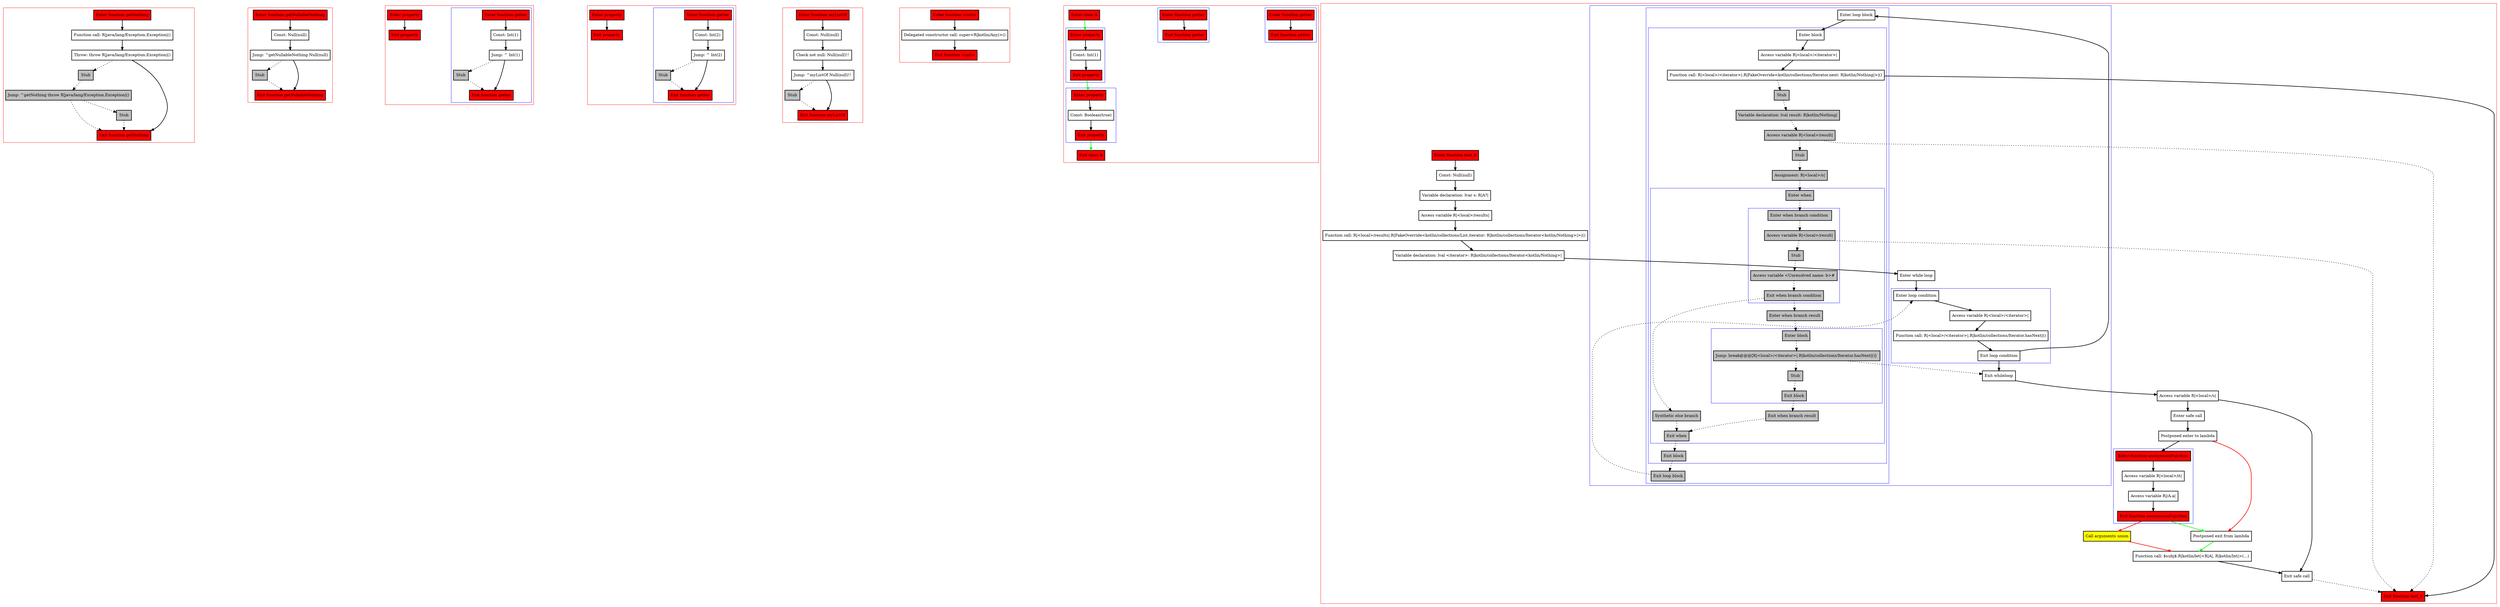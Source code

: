 digraph smartcastToNothing_kt {
    graph [nodesep=3]
    node [shape=box penwidth=2]
    edge [penwidth=2]

    subgraph cluster_0 {
        color=red
        0 [label="Enter function getNothing" style="filled" fillcolor=red];
        2 [label="Function call: R|java/lang/Exception.Exception|()"];
        3 [label="Throw: throw R|java/lang/Exception.Exception|()"];
        4 [label="Stub" style="filled" fillcolor=gray];
        5 [label="Jump: ^getNothing throw R|java/lang/Exception.Exception|()" style="filled" fillcolor=gray];
        6 [label="Stub" style="filled" fillcolor=gray];
        1 [label="Exit function getNothing" style="filled" fillcolor=red];
    }
    0 -> {2};
    2 -> {3};
    3 -> {1};
    3 -> {4} [style=dotted];
    4 -> {5} [style=dotted];
    5 -> {1 6} [style=dotted];
    6 -> {1} [style=dotted];

    subgraph cluster_1 {
        color=red
        7 [label="Enter function getNullableNothing" style="filled" fillcolor=red];
        9 [label="Const: Null(null)"];
        10 [label="Jump: ^getNullableNothing Null(null)"];
        11 [label="Stub" style="filled" fillcolor=gray];
        8 [label="Exit function getNullableNothing" style="filled" fillcolor=red];
    }
    7 -> {9};
    9 -> {10};
    10 -> {8};
    10 -> {11} [style=dotted];
    11 -> {8} [style=dotted];

    subgraph cluster_2 {
        color=red
        17 [label="Enter property" style="filled" fillcolor=red];
        subgraph cluster_3 {
            color=blue
            12 [label="Enter function getter" style="filled" fillcolor=red];
            14 [label="Const: Int(1)"];
            15 [label="Jump: ^ Int(1)"];
            16 [label="Stub" style="filled" fillcolor=gray];
            13 [label="Exit function getter" style="filled" fillcolor=red];
        }
        18 [label="Exit property" style="filled" fillcolor=red];
    }
    17 -> {18};
    12 -> {14};
    14 -> {15};
    15 -> {13};
    15 -> {16} [style=dotted];
    16 -> {13} [style=dotted];

    subgraph cluster_4 {
        color=red
        24 [label="Enter property" style="filled" fillcolor=red];
        subgraph cluster_5 {
            color=blue
            19 [label="Enter function getter" style="filled" fillcolor=red];
            21 [label="Const: Int(2)"];
            22 [label="Jump: ^ Int(2)"];
            23 [label="Stub" style="filled" fillcolor=gray];
            20 [label="Exit function getter" style="filled" fillcolor=red];
        }
        25 [label="Exit property" style="filled" fillcolor=red];
    }
    24 -> {25};
    19 -> {21};
    21 -> {22};
    22 -> {20};
    22 -> {23} [style=dotted];
    23 -> {20} [style=dotted];

    subgraph cluster_6 {
        color=red
        26 [label="Enter function myListOf" style="filled" fillcolor=red];
        28 [label="Const: Null(null)"];
        29 [label="Check not null: Null(null)!!"];
        30 [label="Jump: ^myListOf Null(null)!!"];
        31 [label="Stub" style="filled" fillcolor=gray];
        27 [label="Exit function myListOf" style="filled" fillcolor=red];
    }
    26 -> {28};
    28 -> {29};
    29 -> {30};
    30 -> {27};
    30 -> {31} [style=dotted];
    31 -> {27} [style=dotted];

    subgraph cluster_7 {
        color=red
        32 [label="Enter function <init>" style="filled" fillcolor=red];
        34 [label="Delegated constructor call: super<R|kotlin/Any|>()"];
        33 [label="Exit function <init>" style="filled" fillcolor=red];
    }
    32 -> {34};
    34 -> {33};

    subgraph cluster_8 {
        color=red
        45 [label="Enter class A" style="filled" fillcolor=red];
        subgraph cluster_9 {
            color=blue
            40 [label="Enter function getter" style="filled" fillcolor=red];
            41 [label="Exit function getter" style="filled" fillcolor=red];
        }
        subgraph cluster_10 {
            color=blue
            35 [label="Enter function getter" style="filled" fillcolor=red];
            36 [label="Exit function getter" style="filled" fillcolor=red];
        }
        subgraph cluster_11 {
            color=blue
            37 [label="Enter property" style="filled" fillcolor=red];
            39 [label="Const: Int(1)"];
            38 [label="Exit property" style="filled" fillcolor=red];
        }
        subgraph cluster_12 {
            color=blue
            42 [label="Enter property" style="filled" fillcolor=red];
            44 [label="Const: Boolean(true)"];
            43 [label="Exit property" style="filled" fillcolor=red];
        }
        46 [label="Exit class A" style="filled" fillcolor=red];
    }
    45 -> {37} [color=green];
    37 -> {39};
    38 -> {42} [color=green];
    39 -> {38};
    35 -> {36};
    42 -> {44};
    43 -> {46} [color=green];
    44 -> {43};
    40 -> {41};

    subgraph cluster_13 {
        color=red
        47 [label="Enter function test_0" style="filled" fillcolor=red];
        49 [label="Const: Null(null)"];
        50 [label="Variable declaration: lvar s: R|A?|"];
        51 [label="Access variable R|<local>/results|"];
        52 [label="Function call: R|<local>/results|.R|FakeOverride<kotlin/collections/List.iterator: R|kotlin/collections/Iterator<kotlin/Nothing>|>|()"];
        53 [label="Variable declaration: lval <iterator>: R|kotlin/collections/Iterator<kotlin/Nothing>|"];
        subgraph cluster_14 {
            color=blue
            54 [label="Enter while loop"];
            subgraph cluster_15 {
                color=blue
                56 [label="Enter loop condition"];
                57 [label="Access variable R|<local>/<iterator>|"];
                58 [label="Function call: R|<local>/<iterator>|.R|kotlin/collections/Iterator.hasNext|()"];
                59 [label="Exit loop condition"];
            }
            subgraph cluster_16 {
                color=blue
                60 [label="Enter loop block"];
                subgraph cluster_17 {
                    color=blue
                    61 [label="Enter block"];
                    62 [label="Access variable R|<local>/<iterator>|"];
                    63 [label="Function call: R|<local>/<iterator>|.R|FakeOverride<kotlin/collections/Iterator.next: R|kotlin/Nothing|>|()"];
                    64 [label="Stub" style="filled" fillcolor=gray];
                    65 [label="Variable declaration: lval result: R|kotlin/Nothing|" style="filled" fillcolor=gray];
                    66 [label="Access variable R|<local>/result|" style="filled" fillcolor=gray];
                    67 [label="Stub" style="filled" fillcolor=gray];
                    68 [label="Assignment: R|<local>/s|" style="filled" fillcolor=gray];
                    subgraph cluster_18 {
                        color=blue
                        69 [label="Enter when" style="filled" fillcolor=gray];
                        subgraph cluster_19 {
                            color=blue
                            71 [label="Enter when branch condition " style="filled" fillcolor=gray];
                            72 [label="Access variable R|<local>/result|" style="filled" fillcolor=gray];
                            73 [label="Stub" style="filled" fillcolor=gray];
                            74 [label="Access variable <Unresolved name: b>#" style="filled" fillcolor=gray];
                            75 [label="Exit when branch condition" style="filled" fillcolor=gray];
                        }
                        82 [label="Synthetic else branch" style="filled" fillcolor=gray];
                        76 [label="Enter when branch result" style="filled" fillcolor=gray];
                        subgraph cluster_20 {
                            color=blue
                            77 [label="Enter block" style="filled" fillcolor=gray];
                            78 [label="Jump: break@@@[R|<local>/<iterator>|.R|kotlin/collections/Iterator.hasNext|()] " style="filled" fillcolor=gray];
                            79 [label="Stub" style="filled" fillcolor=gray];
                            80 [label="Exit block" style="filled" fillcolor=gray];
                        }
                        81 [label="Exit when branch result" style="filled" fillcolor=gray];
                        70 [label="Exit when" style="filled" fillcolor=gray];
                    }
                    83 [label="Exit block" style="filled" fillcolor=gray];
                }
                84 [label="Exit loop block" style="filled" fillcolor=gray];
            }
            55 [label="Exit whileloop"];
        }
        85 [label="Access variable R|<local>/s|"];
        86 [label="Enter safe call"];
        88 [label="Postponed enter to lambda"];
        subgraph cluster_21 {
            color=blue
            92 [label="Enter function anonymousFunction" style="filled" fillcolor=red];
            94 [label="Access variable R|<local>/it|"];
            95 [label="Access variable R|/A.a|"];
            93 [label="Exit function anonymousFunction" style="filled" fillcolor=red];
        }
        91 [label="Call arguments union" style="filled" fillcolor=yellow];
        89 [label="Postponed exit from lambda"];
        90 [label="Function call: $subj$.R|kotlin/let|<R|A|, R|kotlin/Int|>(...)"];
        87 [label="Exit safe call"];
        48 [label="Exit function test_0" style="filled" fillcolor=red];
    }
    47 -> {49};
    49 -> {50};
    50 -> {51};
    51 -> {52};
    52 -> {53};
    53 -> {54};
    54 -> {56};
    55 -> {85};
    56 -> {57};
    57 -> {58};
    58 -> {59};
    59 -> {55 60};
    60 -> {61};
    61 -> {62};
    62 -> {63};
    63 -> {48};
    63 -> {64} [style=dotted];
    64 -> {65} [style=dotted];
    65 -> {66} [style=dotted];
    66 -> {48 67} [style=dotted];
    67 -> {68} [style=dotted];
    68 -> {69} [style=dotted];
    69 -> {71} [style=dotted];
    70 -> {83} [style=dotted];
    71 -> {72} [style=dotted];
    72 -> {48 73} [style=dotted];
    73 -> {74} [style=dotted];
    74 -> {75} [style=dotted];
    75 -> {76 82} [style=dotted];
    76 -> {77} [style=dotted];
    77 -> {78} [style=dotted];
    78 -> {55 79} [style=dotted];
    79 -> {80} [style=dotted];
    80 -> {81} [style=dotted];
    81 -> {70} [style=dotted];
    82 -> {70} [style=dotted];
    83 -> {84} [style=dotted];
    84 -> {56} [style=dotted];
    85 -> {86 87};
    86 -> {88};
    87 -> {48} [style=dotted];
    88 -> {92};
    88 -> {89} [color=red];
    89 -> {90} [color=green];
    90 -> {87};
    91 -> {90} [color=red];
    92 -> {94};
    93 -> {89} [color=green];
    93 -> {91} [color=red];
    94 -> {95};
    95 -> {93};

}
